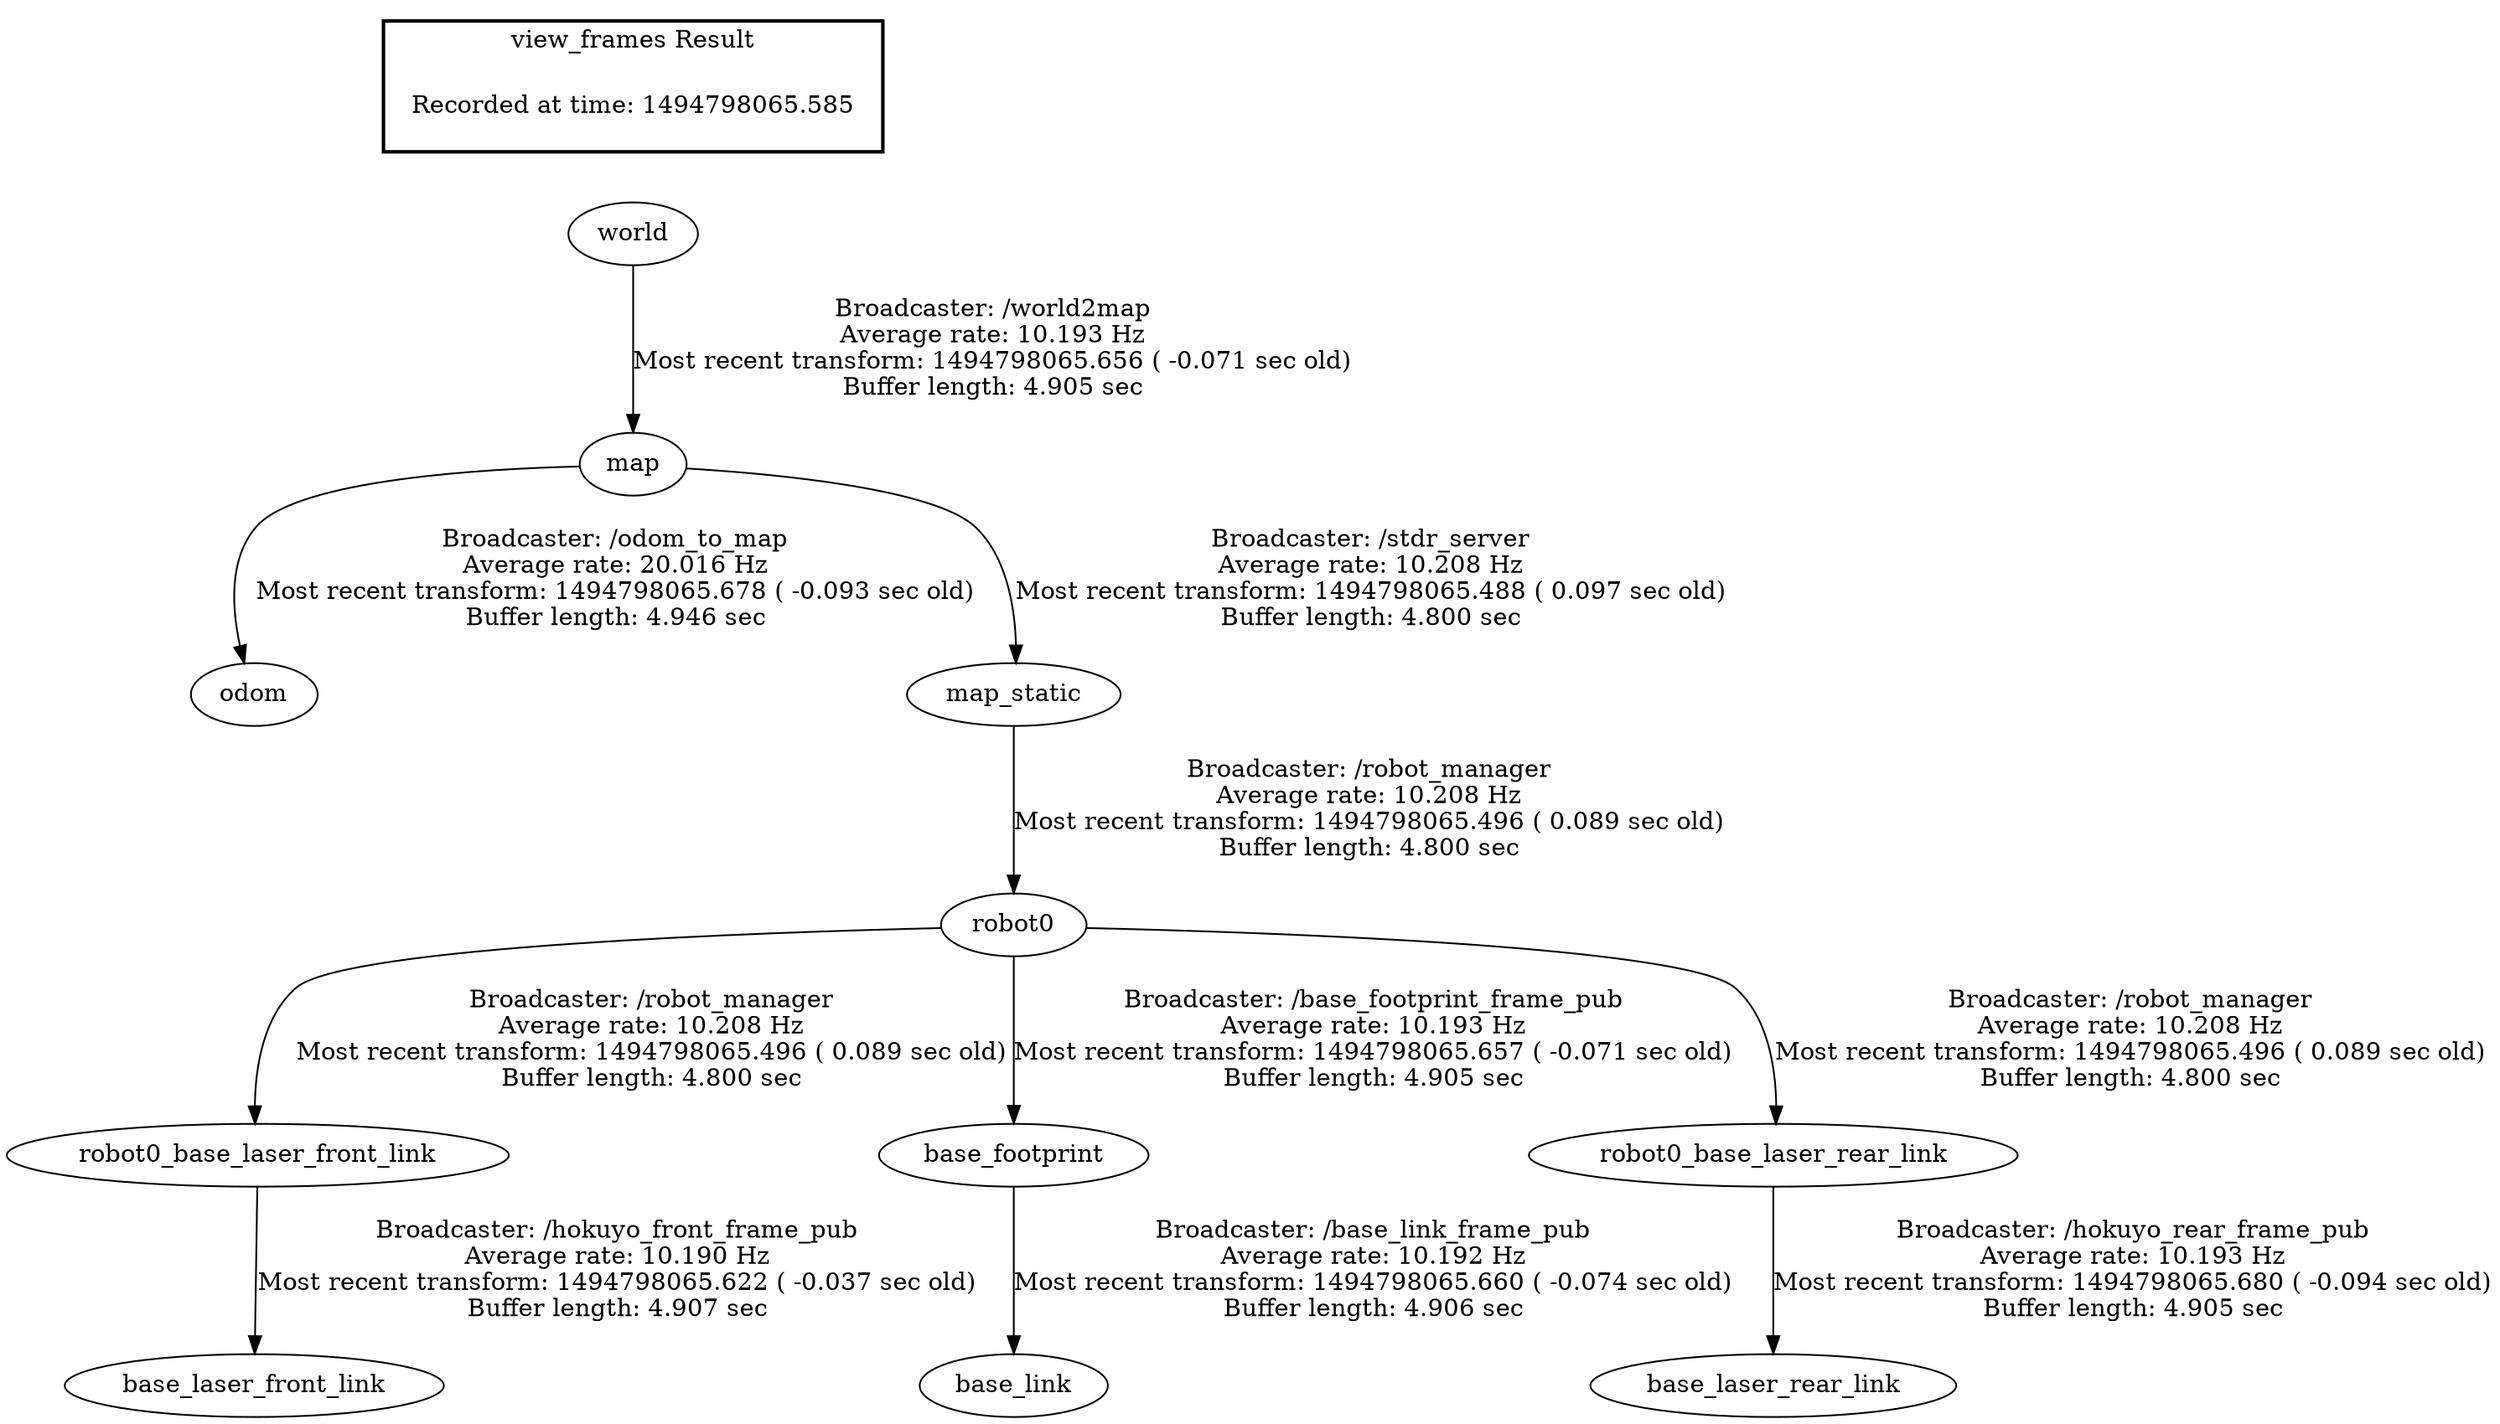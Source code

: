 digraph G {
"robot0_base_laser_front_link" -> "base_laser_front_link"[label="Broadcaster: /hokuyo_front_frame_pub\nAverage rate: 10.190 Hz\nMost recent transform: 1494798065.622 ( -0.037 sec old)\nBuffer length: 4.907 sec\n"];
"robot0" -> "robot0_base_laser_front_link"[label="Broadcaster: /robot_manager\nAverage rate: 10.208 Hz\nMost recent transform: 1494798065.496 ( 0.089 sec old)\nBuffer length: 4.800 sec\n"];
"map" -> "odom"[label="Broadcaster: /odom_to_map\nAverage rate: 20.016 Hz\nMost recent transform: 1494798065.678 ( -0.093 sec old)\nBuffer length: 4.946 sec\n"];
"world" -> "map"[label="Broadcaster: /world2map\nAverage rate: 10.193 Hz\nMost recent transform: 1494798065.656 ( -0.071 sec old)\nBuffer length: 4.905 sec\n"];
"robot0" -> "base_footprint"[label="Broadcaster: /base_footprint_frame_pub\nAverage rate: 10.193 Hz\nMost recent transform: 1494798065.657 ( -0.071 sec old)\nBuffer length: 4.905 sec\n"];
"map_static" -> "robot0"[label="Broadcaster: /robot_manager\nAverage rate: 10.208 Hz\nMost recent transform: 1494798065.496 ( 0.089 sec old)\nBuffer length: 4.800 sec\n"];
"base_footprint" -> "base_link"[label="Broadcaster: /base_link_frame_pub\nAverage rate: 10.192 Hz\nMost recent transform: 1494798065.660 ( -0.074 sec old)\nBuffer length: 4.906 sec\n"];
"robot0_base_laser_rear_link" -> "base_laser_rear_link"[label="Broadcaster: /hokuyo_rear_frame_pub\nAverage rate: 10.193 Hz\nMost recent transform: 1494798065.680 ( -0.094 sec old)\nBuffer length: 4.905 sec\n"];
"robot0" -> "robot0_base_laser_rear_link"[label="Broadcaster: /robot_manager\nAverage rate: 10.208 Hz\nMost recent transform: 1494798065.496 ( 0.089 sec old)\nBuffer length: 4.800 sec\n"];
"map" -> "map_static"[label="Broadcaster: /stdr_server\nAverage rate: 10.208 Hz\nMost recent transform: 1494798065.488 ( 0.097 sec old)\nBuffer length: 4.800 sec\n"];
edge [style=invis];
 subgraph cluster_legend { style=bold; color=black; label ="view_frames Result";
"Recorded at time: 1494798065.585"[ shape=plaintext ] ;
 }->"world";
}